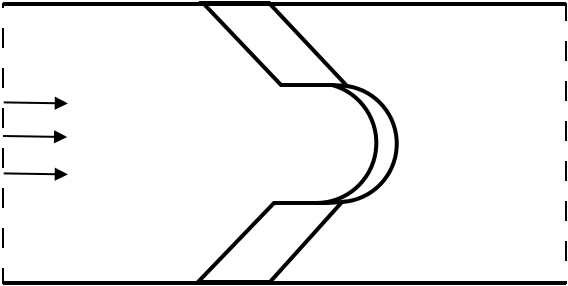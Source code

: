 <?xml version="1.0" encoding="UTF-8"?>
<dia:diagram xmlns:dia="http://www.lysator.liu.se/~alla/dia/">
  <dia:layer name="Background" visible="true" active="true">
    <dia:object type="Standard - Box" version="0" id="O0">
      <dia:attribute name="obj_pos">
        <dia:point val="8,8.05"/>
      </dia:attribute>
      <dia:attribute name="obj_bb">
        <dia:rectangle val="7.95,8;36.2,22.05"/>
      </dia:attribute>
      <dia:attribute name="elem_corner">
        <dia:point val="8,8.05"/>
      </dia:attribute>
      <dia:attribute name="elem_width">
        <dia:real val="28.15"/>
      </dia:attribute>
      <dia:attribute name="elem_height">
        <dia:real val="13.95"/>
      </dia:attribute>
      <dia:attribute name="border_width">
        <dia:real val="0.1"/>
      </dia:attribute>
      <dia:attribute name="show_background">
        <dia:boolean val="true"/>
      </dia:attribute>
      <dia:attribute name="line_style">
        <dia:enum val="1"/>
      </dia:attribute>
    </dia:object>
    <dia:object type="Standard - Polygon" version="0" id="O1">
      <dia:attribute name="obj_pos">
        <dia:point val="18,8"/>
      </dia:attribute>
      <dia:attribute name="obj_bb">
        <dia:rectangle val="17.767,7.9;25.447,12.267"/>
      </dia:attribute>
      <dia:attribute name="poly_points">
        <dia:point val="18,8"/>
        <dia:point val="21.3,8"/>
        <dia:point val="25.2,12.15"/>
        <dia:point val="24.45,12.1"/>
        <dia:point val="21.9,12.1"/>
      </dia:attribute>
      <dia:attribute name="line_width">
        <dia:real val="0.2"/>
      </dia:attribute>
      <dia:attribute name="show_background">
        <dia:boolean val="true"/>
      </dia:attribute>
    </dia:object>
    <dia:object type="Standard - Polygon" version="0" id="O2">
      <dia:attribute name="obj_pos">
        <dia:point val="21.55,18"/>
      </dia:attribute>
      <dia:attribute name="obj_bb">
        <dia:rectangle val="17.515,17.834;25.189,22.05"/>
      </dia:attribute>
      <dia:attribute name="poly_points">
        <dia:point val="21.55,18"/>
        <dia:point val="24.2,18"/>
        <dia:point val="24.95,17.95"/>
        <dia:point val="21.35,21.95"/>
        <dia:point val="17.75,21.95"/>
      </dia:attribute>
      <dia:attribute name="line_width">
        <dia:real val="0.2"/>
      </dia:attribute>
      <dia:attribute name="show_background">
        <dia:boolean val="true"/>
      </dia:attribute>
    </dia:object>
    <dia:object type="Standard - Arc" version="0" id="O3">
      <dia:attribute name="obj_pos">
        <dia:point val="24.95,17.95"/>
      </dia:attribute>
      <dia:attribute name="obj_bb">
        <dia:rectangle val="24.846,12.046;27.789,18.054"/>
      </dia:attribute>
      <dia:attribute name="conn_endpoints">
        <dia:point val="24.95,17.95"/>
        <dia:point val="25.2,12.15"/>
      </dia:attribute>
      <dia:attribute name="curve_distance">
        <dia:real val="2.614"/>
      </dia:attribute>
      <dia:attribute name="line_width">
        <dia:real val="0.2"/>
      </dia:attribute>
      <dia:connections>
        <dia:connection handle="0" to="O2" connection="4"/>
        <dia:connection handle="1" to="O1" connection="4"/>
      </dia:connections>
    </dia:object>
    <dia:object type="Standard - Arc" version="0" id="O4">
      <dia:attribute name="obj_pos">
        <dia:point val="23.65,18"/>
      </dia:attribute>
      <dia:attribute name="obj_bb">
        <dia:rectangle val="23.538,11.988;26.767,18.113"/>
      </dia:attribute>
      <dia:attribute name="conn_endpoints">
        <dia:point val="23.65,18"/>
        <dia:point val="24.45,12.1"/>
      </dia:attribute>
      <dia:attribute name="curve_distance">
        <dia:real val="2.614"/>
      </dia:attribute>
      <dia:attribute name="line_width">
        <dia:real val="0.2"/>
      </dia:attribute>
      <dia:connections>
        <dia:connection handle="1" to="O1" connection="6"/>
      </dia:connections>
    </dia:object>
    <dia:object type="Standard - Line" version="0" id="O5">
      <dia:attribute name="obj_pos">
        <dia:point val="8,14.65"/>
      </dia:attribute>
      <dia:attribute name="obj_bb">
        <dia:rectangle val="7.949,14.36;11.262,15.022"/>
      </dia:attribute>
      <dia:attribute name="conn_endpoints">
        <dia:point val="8,14.65"/>
        <dia:point val="11.15,14.7"/>
      </dia:attribute>
      <dia:attribute name="numcp">
        <dia:int val="1"/>
      </dia:attribute>
      <dia:attribute name="end_arrow">
        <dia:enum val="3"/>
      </dia:attribute>
      <dia:attribute name="end_arrow_length">
        <dia:real val="0.5"/>
      </dia:attribute>
      <dia:attribute name="end_arrow_width">
        <dia:real val="0.5"/>
      </dia:attribute>
    </dia:object>
    <dia:object type="Standard - Line" version="0" id="O6">
      <dia:attribute name="obj_pos">
        <dia:point val="8.036,12.97"/>
      </dia:attribute>
      <dia:attribute name="obj_bb">
        <dia:rectangle val="7.985,12.68;11.298,13.342"/>
      </dia:attribute>
      <dia:attribute name="conn_endpoints">
        <dia:point val="8.036,12.97"/>
        <dia:point val="11.186,13.02"/>
      </dia:attribute>
      <dia:attribute name="numcp">
        <dia:int val="1"/>
      </dia:attribute>
      <dia:attribute name="end_arrow">
        <dia:enum val="3"/>
      </dia:attribute>
      <dia:attribute name="end_arrow_length">
        <dia:real val="0.5"/>
      </dia:attribute>
      <dia:attribute name="end_arrow_width">
        <dia:real val="0.5"/>
      </dia:attribute>
    </dia:object>
    <dia:object type="Standard - Line" version="0" id="O7">
      <dia:attribute name="obj_pos">
        <dia:point val="8.036,16.52"/>
      </dia:attribute>
      <dia:attribute name="obj_bb">
        <dia:rectangle val="7.985,16.23;11.298,16.892"/>
      </dia:attribute>
      <dia:attribute name="conn_endpoints">
        <dia:point val="8.036,16.52"/>
        <dia:point val="11.186,16.57"/>
      </dia:attribute>
      <dia:attribute name="numcp">
        <dia:int val="1"/>
      </dia:attribute>
      <dia:attribute name="end_arrow">
        <dia:enum val="3"/>
      </dia:attribute>
      <dia:attribute name="end_arrow_length">
        <dia:real val="0.5"/>
      </dia:attribute>
      <dia:attribute name="end_arrow_width">
        <dia:real val="0.5"/>
      </dia:attribute>
    </dia:object>
    <dia:object type="Standard - Line" version="0" id="O8">
      <dia:attribute name="obj_pos">
        <dia:point val="8,8.05"/>
      </dia:attribute>
      <dia:attribute name="obj_bb">
        <dia:rectangle val="7.9,7.95;36.25,8.15"/>
      </dia:attribute>
      <dia:attribute name="conn_endpoints">
        <dia:point val="8,8.05"/>
        <dia:point val="36.15,8.05"/>
      </dia:attribute>
      <dia:attribute name="numcp">
        <dia:int val="1"/>
      </dia:attribute>
      <dia:attribute name="line_width">
        <dia:real val="0.2"/>
      </dia:attribute>
      <dia:connections>
        <dia:connection handle="0" to="O0" connection="0"/>
        <dia:connection handle="1" to="O0" connection="2"/>
      </dia:connections>
    </dia:object>
    <dia:object type="Standard - Line" version="0" id="O9">
      <dia:attribute name="obj_pos">
        <dia:point val="8,22"/>
      </dia:attribute>
      <dia:attribute name="obj_bb">
        <dia:rectangle val="7.9,21.9;36.25,22.1"/>
      </dia:attribute>
      <dia:attribute name="conn_endpoints">
        <dia:point val="8,22"/>
        <dia:point val="36.15,22"/>
      </dia:attribute>
      <dia:attribute name="numcp">
        <dia:int val="1"/>
      </dia:attribute>
      <dia:attribute name="line_width">
        <dia:real val="0.2"/>
      </dia:attribute>
      <dia:connections>
        <dia:connection handle="0" to="O0" connection="5"/>
        <dia:connection handle="1" to="O0" connection="7"/>
      </dia:connections>
    </dia:object>
  </dia:layer>
</dia:diagram>
